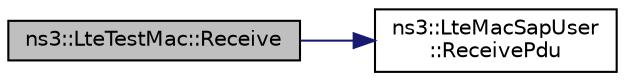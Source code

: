 digraph "ns3::LteTestMac::Receive"
{
 // LATEX_PDF_SIZE
  edge [fontname="Helvetica",fontsize="10",labelfontname="Helvetica",labelfontsize="10"];
  node [fontname="Helvetica",fontsize="10",shape=record];
  rankdir="LR";
  Node1 [label="ns3::LteTestMac::Receive",height=0.2,width=0.4,color="black", fillcolor="grey75", style="filled", fontcolor="black",tooltip="the Receive function"];
  Node1 -> Node2 [color="midnightblue",fontsize="10",style="solid",fontname="Helvetica"];
  Node2 [label="ns3::LteMacSapUser\l::ReceivePdu",height=0.2,width=0.4,color="black", fillcolor="white", style="filled",URL="$classns3_1_1_lte_mac_sap_user.html#aeca9b52a1b67d6abbd95313d93ee3a91",tooltip="Called by the MAC to notify the RLC of the reception of a new PDU."];
}
